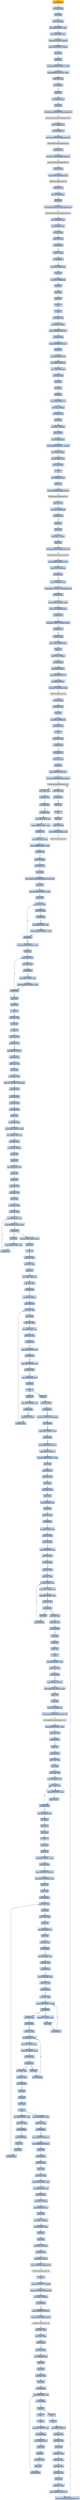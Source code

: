 digraph G {
node[shape=rectangle,style=filled,fillcolor=lightsteelblue,color=lightsteelblue]
bgcolor="transparent"
a0x004071b0call_0x00408a9f[label="start\ncall 0x00408a9f",color="lightgrey",fillcolor="orange"];
a0x00408a9fmovl_edi_edi[label="0x00408a9f\nmovl %edi, %edi"];
a0x00408aa1pushl_ebp[label="0x00408aa1\npushl %ebp"];
a0x00408aa2movl_esp_ebp[label="0x00408aa2\nmovl %esp, %ebp"];
a0x00408aa4subl_0x10UINT8_esp[label="0x00408aa4\nsubl $0x10<UINT8>, %esp"];
a0x00408aa7movl_0x00410004_eax[label="0x00408aa7\nmovl 0x00410004, %eax"];
a0x00408aacandl_0x0UINT8__8ebp_[label="0x00408aac\nandl $0x0<UINT8>, -8(%ebp)"];
a0x00408ab0andl_0x0UINT8__4ebp_[label="0x00408ab0\nandl $0x0<UINT8>, -4(%ebp)"];
a0x00408ab4pushl_ebx[label="0x00408ab4\npushl %ebx"];
a0x00408ab5pushl_edi[label="0x00408ab5\npushl %edi"];
a0x00408ab6movl_0xbb40e64eUINT32_edi[label="0x00408ab6\nmovl $0xbb40e64e<UINT32>, %edi"];
a0x00408abbmovl_0xffff0000UINT32_ebx[label="0x00408abb\nmovl $0xffff0000<UINT32>, %ebx"];
a0x00408ac0cmpl_edi_eax[label="0x00408ac0\ncmpl %edi, %eax"];
a0x00408ac2je_0x00408ad1[label="0x00408ac2\nje 0x00408ad1"];
a0x00408ad1pushl_esi[label="0x00408ad1\npushl %esi"];
a0x00408ad2leal__8ebp__eax[label="0x00408ad2\nleal -8(%ebp), %eax"];
a0x00408ad5pushl_eax[label="0x00408ad5\npushl %eax"];
a0x00408ad6call_GetSystemTimeAsFileTime_kernel32_dll[label="0x00408ad6\ncall GetSystemTimeAsFileTime@kernel32.dll"];
GetSystemTimeAsFileTime_kernel32_dll[label="GetSystemTimeAsFileTime@kernel32.dll",color="lightgrey",fillcolor="lightgrey"];
a0x00408adcmovl__4ebp__esi[label="0x00408adc\nmovl -4(%ebp), %esi"];
a0x00408adfxorl__8ebp__esi[label="0x00408adf\nxorl -8(%ebp), %esi"];
a0x00408ae2call_GetCurrentProcessId_kernel32_dll[label="0x00408ae2\ncall GetCurrentProcessId@kernel32.dll"];
GetCurrentProcessId_kernel32_dll[label="GetCurrentProcessId@kernel32.dll",color="lightgrey",fillcolor="lightgrey"];
a0x00408ae8xorl_eax_esi[label="0x00408ae8\nxorl %eax, %esi"];
a0x00408aeacall_GetCurrentThreadId_kernel32_dll[label="0x00408aea\ncall GetCurrentThreadId@kernel32.dll"];
GetCurrentThreadId_kernel32_dll[label="GetCurrentThreadId@kernel32.dll",color="lightgrey",fillcolor="lightgrey"];
a0x00408af0xorl_eax_esi[label="0x00408af0\nxorl %eax, %esi"];
a0x00408af2call_GetTickCount_kernel32_dll[label="0x00408af2\ncall GetTickCount@kernel32.dll"];
GetTickCount_kernel32_dll[label="GetTickCount@kernel32.dll",color="lightgrey",fillcolor="lightgrey"];
a0x00408af8xorl_eax_esi[label="0x00408af8\nxorl %eax, %esi"];
a0x00408afaleal__16ebp__eax[label="0x00408afa\nleal -16(%ebp), %eax"];
a0x00408afdpushl_eax[label="0x00408afd\npushl %eax"];
a0x00408afecall_QueryPerformanceCounter_kernel32_dll[label="0x00408afe\ncall QueryPerformanceCounter@kernel32.dll"];
QueryPerformanceCounter_kernel32_dll[label="QueryPerformanceCounter@kernel32.dll",color="lightgrey",fillcolor="lightgrey"];
a0x00408b04movl__12ebp__eax[label="0x00408b04\nmovl -12(%ebp), %eax"];
a0x00408b07xorl__16ebp__eax[label="0x00408b07\nxorl -16(%ebp), %eax"];
a0x00408b0axorl_eax_esi[label="0x00408b0a\nxorl %eax, %esi"];
a0x00408b0ccmpl_edi_esi[label="0x00408b0c\ncmpl %edi, %esi"];
a0x00408b0ejne_0x00408b17[label="0x00408b0e\njne 0x00408b17"];
a0x00408b17testl_esi_ebx[label="0x00408b17\ntestl %esi, %ebx"];
a0x00408b19jne_0x00408b27[label="0x00408b19\njne 0x00408b27"];
a0x00408b27movl_esi_0x00410004[label="0x00408b27\nmovl %esi, 0x00410004"];
a0x00408b2dnotl_esi[label="0x00408b2d\nnotl %esi"];
a0x00408b2fmovl_esi_0x00410008[label="0x00408b2f\nmovl %esi, 0x00410008"];
a0x00408b35popl_esi[label="0x00408b35\npopl %esi"];
a0x00408b36popl_edi[label="0x00408b36\npopl %edi"];
a0x00408b37popl_ebx[label="0x00408b37\npopl %ebx"];
a0x00408b38leave_[label="0x00408b38\nleave "];
a0x00408b39ret[label="0x00408b39\nret"];
a0x004071b5jmp_0x00407043[label="0x004071b5\njmp 0x00407043"];
a0x00407043pushl_0x58UINT8[label="0x00407043\npushl $0x58<UINT8>"];
a0x00407045pushl_0x40e960UINT32[label="0x00407045\npushl $0x40e960<UINT32>"];
a0x0040704acall_0x004088b0[label="0x0040704a\ncall 0x004088b0"];
a0x004088b0pushl_0x408910UINT32[label="0x004088b0\npushl $0x408910<UINT32>"];
a0x004088b5pushl_fs_0[label="0x004088b5\npushl %fs:0"];
a0x004088bcmovl_0x10esp__eax[label="0x004088bc\nmovl 0x10(%esp), %eax"];
a0x004088c0movl_ebp_0x10esp_[label="0x004088c0\nmovl %ebp, 0x10(%esp)"];
a0x004088c4leal_0x10esp__ebp[label="0x004088c4\nleal 0x10(%esp), %ebp"];
a0x004088c8subl_eax_esp[label="0x004088c8\nsubl %eax, %esp"];
a0x004088capushl_ebx[label="0x004088ca\npushl %ebx"];
a0x004088cbpushl_esi[label="0x004088cb\npushl %esi"];
a0x004088ccpushl_edi[label="0x004088cc\npushl %edi"];
a0x004088cdmovl_0x00410004_eax[label="0x004088cd\nmovl 0x00410004, %eax"];
a0x004088d2xorl_eax__4ebp_[label="0x004088d2\nxorl %eax, -4(%ebp)"];
a0x004088d5xorl_ebp_eax[label="0x004088d5\nxorl %ebp, %eax"];
a0x004088d7pushl_eax[label="0x004088d7\npushl %eax"];
a0x004088d8movl_esp__24ebp_[label="0x004088d8\nmovl %esp, -24(%ebp)"];
a0x004088dbpushl__8ebp_[label="0x004088db\npushl -8(%ebp)"];
a0x004088demovl__4ebp__eax[label="0x004088de\nmovl -4(%ebp), %eax"];
a0x004088e1movl_0xfffffffeUINT32__4ebp_[label="0x004088e1\nmovl $0xfffffffe<UINT32>, -4(%ebp)"];
a0x004088e8movl_eax__8ebp_[label="0x004088e8\nmovl %eax, -8(%ebp)"];
a0x004088ebleal__16ebp__eax[label="0x004088eb\nleal -16(%ebp), %eax"];
a0x004088eemovl_eax_fs_0[label="0x004088ee\nmovl %eax, %fs:0"];
a0x004088f4ret[label="0x004088f4\nret"];
a0x0040704fleal__104ebp__eax[label="0x0040704f\nleal -104(%ebp), %eax"];
a0x00407052pushl_eax[label="0x00407052\npushl %eax"];
a0x00407053call_GetStartupInfoW_kernel32_dll[label="0x00407053\ncall GetStartupInfoW@kernel32.dll"];
GetStartupInfoW_kernel32_dll[label="GetStartupInfoW@kernel32.dll",color="lightgrey",fillcolor="lightgrey"];
a0x00407059xorl_esi_esi[label="0x00407059\nxorl %esi, %esi"];
a0x0040705bcmpl_esi_0x00411d9c[label="0x0040705b\ncmpl %esi, 0x00411d9c"];
a0x00407061jne_0x0040706e[label="0x00407061\njne 0x0040706e"];
a0x00407063pushl_esi[label="0x00407063\npushl %esi"];
a0x00407064pushl_esi[label="0x00407064\npushl %esi"];
a0x00407065pushl_0x1UINT8[label="0x00407065\npushl $0x1<UINT8>"];
a0x00407067pushl_esi[label="0x00407067\npushl %esi"];
a0x00407068call_HeapSetInformation_kernel32_dll[label="0x00407068\ncall HeapSetInformation@kernel32.dll"];
HeapSetInformation_kernel32_dll[label="HeapSetInformation@kernel32.dll",color="lightgrey",fillcolor="lightgrey"];
a0x0040706emovl_0x5a4dUINT32_eax[label="0x0040706e\nmovl $0x5a4d<UINT32>, %eax"];
a0x00407073cmpw_ax_0x00400000[label="0x00407073\ncmpw %ax, 0x00400000"];
a0x0040707aje_0x00407081[label="0x0040707a\nje 0x00407081"];
a0x00407081movl_0x0040003c_eax[label="0x00407081\nmovl 0x0040003c, %eax"];
a0x00407086cmpl_0x4550UINT32_0x400000eax_[label="0x00407086\ncmpl $0x4550<UINT32>, 0x400000(%eax)"];
a0x00407090jne_0x0040707c[label="0x00407090\njne 0x0040707c"];
a0x00407092movl_0x10bUINT32_ecx[label="0x00407092\nmovl $0x10b<UINT32>, %ecx"];
a0x00407097cmpw_cx_0x400018eax_[label="0x00407097\ncmpw %cx, 0x400018(%eax)"];
a0x0040709ejne_0x0040707c[label="0x0040709e\njne 0x0040707c"];
a0x004070a0cmpl_0xeUINT8_0x400074eax_[label="0x004070a0\ncmpl $0xe<UINT8>, 0x400074(%eax)"];
a0x004070a7jbe_0x0040707c[label="0x004070a7\njbe 0x0040707c"];
a0x004070a9xorl_ecx_ecx[label="0x004070a9\nxorl %ecx, %ecx"];
a0x004070abcmpl_esi_0x4000e8eax_[label="0x004070ab\ncmpl %esi, 0x4000e8(%eax)"];
a0x004070b1setne_cl[label="0x004070b1\nsetne %cl"];
a0x004070b4movl_ecx__28ebp_[label="0x004070b4\nmovl %ecx, -28(%ebp)"];
a0x004070b7call_0x0040888e[label="0x004070b7\ncall 0x0040888e"];
a0x0040888epushl_0x0UINT8[label="0x0040888e\npushl $0x0<UINT8>"];
a0x00408890pushl_0x1000UINT32[label="0x00408890\npushl $0x1000<UINT32>"];
a0x00408895pushl_0x0UINT8[label="0x00408895\npushl $0x0<UINT8>"];
a0x00408897call_HeapCreate_kernel32_dll[label="0x00408897\ncall HeapCreate@kernel32.dll"];
HeapCreate_kernel32_dll[label="HeapCreate@kernel32.dll",color="lightgrey",fillcolor="lightgrey"];
a0x0040889dxorl_ecx_ecx[label="0x0040889d\nxorl %ecx, %ecx"];
a0x0040889ftestl_eax_eax[label="0x0040889f\ntestl %eax, %eax"];
a0x004088a1setne_cl[label="0x004088a1\nsetne %cl"];
a0x004088a4movl_eax_0x004116f4[label="0x004088a4\nmovl %eax, 0x004116f4"];
a0x004088a9movl_ecx_eax[label="0x004088a9\nmovl %ecx, %eax"];
a0x004088abret[label="0x004088ab\nret"];
a0x004070bctestl_eax_eax[label="0x004070bc\ntestl %eax, %eax"];
a0x004070bejne_0x004070c8[label="0x004070be\njne 0x004070c8"];
a0x004070c8call_0x00407a71[label="0x004070c8\ncall 0x00407a71"];
a0x00407a71movl_edi_edi[label="0x00407a71\nmovl %edi, %edi"];
a0x00407a73pushl_edi[label="0x00407a73\npushl %edi"];
a0x00407a74pushl_0x40c218UINT32[label="0x00407a74\npushl $0x40c218<UINT32>"];
a0x00407a79call_GetModuleHandleW_kernel32_dll[label="0x00407a79\ncall GetModuleHandleW@kernel32.dll"];
GetModuleHandleW_kernel32_dll[label="GetModuleHandleW@kernel32.dll",color="lightgrey",fillcolor="lightgrey"];
a0x00407a7fmovl_eax_edi[label="0x00407a7f\nmovl %eax, %edi"];
a0x00407a81testl_edi_edi[label="0x00407a81\ntestl %edi, %edi"];
a0x00407a83jne_0x00407a8e[label="0x00407a83\njne 0x00407a8e"];
a0x00407a85call_0x004077be[label="0x00407a85\ncall 0x004077be"];
a0x004077bemovl_0x00410010_eax[label="0x004077be\nmovl 0x00410010, %eax"];
a0x004077c3cmpl_0xffffffffUINT8_eax[label="0x004077c3\ncmpl $0xffffffff<UINT8>, %eax"];
a0x004077c6je_0x004077de[label="0x004077c6\nje 0x004077de"];
a0x004077demovl_0x00410014_eax[label="0x004077de\nmovl 0x00410014, %eax"];
a0x004077e3cmpl_0xffffffffUINT8_eax[label="0x004077e3\ncmpl $0xffffffff<UINT8>, %eax"];
a0x004077e6je_0x004077f6[label="0x004077e6\nje 0x004077f6"];
a0x004077f6jmp_0x0040988e[label="0x004077f6\njmp 0x0040988e"];
a0x0040988emovl_edi_edi[label="0x0040988e\nmovl %edi, %edi"];
a0x00409890pushl_ebx[label="0x00409890\npushl %ebx"];
a0x00409891movl_DeleteCriticalSection_kernel32_dll_ebx[label="0x00409891\nmovl DeleteCriticalSection@kernel32.dll, %ebx"];
a0x00409897pushl_esi[label="0x00409897\npushl %esi"];
a0x00409898movl_0x410950UINT32_esi[label="0x00409898\nmovl $0x410950<UINT32>, %esi"];
a0x0040989dpushl_edi[label="0x0040989d\npushl %edi"];
a0x0040989emovl_esi__edi[label="0x0040989e\nmovl (%esi), %edi"];
a0x004098a0testl_edi_edi[label="0x004098a0\ntestl %edi, %edi"];
a0x004098a2je_0x004098b7[label="0x004098a2\nje 0x004098b7"];
a0x004098b7addl_0x8UINT8_esi[label="0x004098b7\naddl $0x8<UINT8>, %esi"];
a0x004098bacmpl_0x410a70UINT32_esi[label="0x004098ba\ncmpl $0x410a70<UINT32>, %esi"];
a0x004098c0jl_0x0040989e[label="0x004098c0\njl 0x0040989e"];
a0x004098c2movl_0x410950UINT32_esi[label="0x004098c2\nmovl $0x410950<UINT32>, %esi"];
a0x004098c7popl_edi[label="0x004098c7\npopl %edi"];
a0x004098c8movl_esi__eax[label="0x004098c8\nmovl (%esi), %eax"];
a0x004098catestl_eax_eax[label="0x004098ca\ntestl %eax, %eax"];
a0x004098ccje_0x004098d7[label="0x004098cc\nje 0x004098d7"];
a0x004098d7addl_0x8UINT8_esi[label="0x004098d7\naddl $0x8<UINT8>, %esi"];
a0x004098dacmpl_0x410a70UINT32_esi[label="0x004098da\ncmpl $0x410a70<UINT32>, %esi"];
a0x004098e0jl_0x004098c8[label="0x004098e0\njl 0x004098c8"];
a0x004098e2popl_esi[label="0x004098e2\npopl %esi"];
a0x004098e3popl_ebx[label="0x004098e3\npopl %ebx"];
a0x004098e4ret[label="0x004098e4\nret"];
a0x00407a8axorl_eax_eax[label="0x00407a8a\nxorl %eax, %eax"];
a0x00407a8cpopl_edi[label="0x00407a8c\npopl %edi"];
a0x00407a8dret[label="0x00407a8d\nret"];
a0x004070cdtestl_eax_eax[label="0x004070cd\ntestl %eax, %eax"];
a0x004070cfjne_0x004070d9[label="0x004070cf\njne 0x004070d9"];
a0x004070d1pushl_0x10UINT8[label="0x004070d1\npushl $0x10<UINT8>"];
a0x004070d3call_0x0040701a[label="0x004070d3\ncall 0x0040701a"];
a0x0040701amovl_edi_edi[label="0x0040701a\nmovl %edi, %edi"];
a0x0040701cpushl_ebp[label="0x0040701c\npushl %ebp"];
a0x0040701dmovl_esp_ebp[label="0x0040701d\nmovl %esp, %ebp"];
a0x0040701fcmpl_0x1UINT8_0x00410b48[label="0x0040701f\ncmpl $0x1<UINT8>, 0x00410b48"];
a0x00407026jne_0x0040702d[label="0x00407026\njne 0x0040702d"];
a0x0040702dpushl_0x8ebp_[label="0x0040702d\npushl 0x8(%ebp)"];
a0x00407030call_0x00407f4d[label="0x00407030\ncall 0x00407f4d"];
a0x00407f4dmovl_edi_edi[label="0x00407f4d\nmovl %edi, %edi"];
a0x00407f4fpushl_ebp[label="0x00407f4f\npushl %ebp"];
a0x00407f50movl_esp_ebp[label="0x00407f50\nmovl %esp, %ebp"];
a0x00407f52subl_0x1fcUINT32_esp[label="0x00407f52\nsubl $0x1fc<UINT32>, %esp"];
a0x00407f58movl_0x00410004_eax[label="0x00407f58\nmovl 0x00410004, %eax"];
a0x00407f5dxorl_ebp_eax[label="0x00407f5d\nxorl %ebp, %eax"];
a0x00407f5fmovl_eax__4ebp_[label="0x00407f5f\nmovl %eax, -4(%ebp)"];
a0x00407f62pushl_ebx[label="0x00407f62\npushl %ebx"];
a0x00407f63pushl_esi[label="0x00407f63\npushl %esi"];
a0x00407f64movl_0x8ebp__esi[label="0x00407f64\nmovl 0x8(%ebp), %esi"];
a0x00407f67pushl_edi[label="0x00407f67\npushl %edi"];
a0x00407f68pushl_esi[label="0x00407f68\npushl %esi"];
a0x00407f69call_0x00407f27[label="0x00407f69\ncall 0x00407f27"];
a0x00407f27movl_edi_edi[label="0x00407f27\nmovl %edi, %edi"];
a0x00407f29pushl_ebp[label="0x00407f29\npushl %ebp"];
a0x00407f2amovl_esp_ebp[label="0x00407f2a\nmovl %esp, %ebp"];
a0x00407f2cxorl_eax_eax[label="0x00407f2c\nxorl %eax, %eax"];
a0x00407f2emovl_0x8ebp__ecx[label="0x00407f2e\nmovl 0x8(%ebp), %ecx"];
a0x00407f31cmpl_0x40cb08eax8__ecx[label="0x00407f31\ncmpl 0x40cb08(,%eax,8), %ecx"];
a0x00407f38je_0x00407f44[label="0x00407f38\nje 0x00407f44"];
a0x00407f3aincl_eax[label="0x00407f3a\nincl %eax"];
a0x00407f3bcmpl_0x16UINT8_eax[label="0x00407f3b\ncmpl $0x16<UINT8>, %eax"];
a0x00407f3ejb_0x00407f2e[label="0x00407f3e\njb 0x00407f2e"];
a0x00407f44movl_0x40cb0ceax8__eax[label="0x00407f44\nmovl 0x40cb0c(,%eax,8), %eax"];
a0x00407f4bpopl_ebp[label="0x00407f4b\npopl %ebp"];
a0x00407f4cret[label="0x00407f4c\nret"];
a0x00407f6emovl_eax_edi[label="0x00407f6e\nmovl %eax, %edi"];
a0x00407f70xorl_ebx_ebx[label="0x00407f70\nxorl %ebx, %ebx"];
a0x00407f72popl_ecx[label="0x00407f72\npopl %ecx"];
a0x00407f73movl_edi__508ebp_[label="0x00407f73\nmovl %edi, -508(%ebp)"];
a0x00407f79cmpl_ebx_edi[label="0x00407f79\ncmpl %ebx, %edi"];
a0x00407f7bje_0x004080ed[label="0x00407f7b\nje 0x004080ed"];
a0x00407f81pushl_0x3UINT8[label="0x00407f81\npushl $0x3<UINT8>"];
a0x00407f83call_0x0040a5d8[label="0x00407f83\ncall 0x0040a5d8"];
a0x0040a5d8movl_edi_edi[label="0x0040a5d8\nmovl %edi, %edi"];
a0x0040a5dapushl_ebp[label="0x0040a5da\npushl %ebp"];
a0x0040a5dbmovl_esp_ebp[label="0x0040a5db\nmovl %esp, %ebp"];
a0x0040a5ddmovl_0x8ebp__ecx[label="0x0040a5dd\nmovl 0x8(%ebp), %ecx"];
a0x0040a5e0testl_ecx_ecx[label="0x0040a5e0\ntestl %ecx, %ecx"];
a0x0040a5e2js_0x0040a602[label="0x0040a5e2\njs 0x0040a602"];
a0x0040a5e4cmpl_0x2UINT8_ecx[label="0x0040a5e4\ncmpl $0x2<UINT8>, %ecx"];
a0x0040a5e7jle_0x0040a5f5[label="0x0040a5e7\njle 0x0040a5f5"];
a0x0040a5e9cmpl_0x3UINT8_ecx[label="0x0040a5e9\ncmpl $0x3<UINT8>, %ecx"];
a0x0040a5ecjne_0x0040a602[label="0x0040a5ec\njne 0x0040a602"];
a0x0040a5eemovl_0x00410b48_eax[label="0x0040a5ee\nmovl 0x00410b48, %eax"];
a0x0040a5f3popl_ebp[label="0x0040a5f3\npopl %ebp"];
a0x0040a5f4ret[label="0x0040a5f4\nret"];
a0x00407f88popl_ecx[label="0x00407f88\npopl %ecx"];
a0x00407f89cmpl_0x1UINT8_eax[label="0x00407f89\ncmpl $0x1<UINT8>, %eax"];
a0x00407f8cje_0x00408099[label="0x00407f8c\nje 0x00408099"];
a0x00407f92pushl_0x3UINT8[label="0x00407f92\npushl $0x3<UINT8>"];
a0x00407f94call_0x0040a5d8[label="0x00407f94\ncall 0x0040a5d8"];
a0x00407f99popl_ecx[label="0x00407f99\npopl %ecx"];
a0x00407f9atestl_eax_eax[label="0x00407f9a\ntestl %eax, %eax"];
a0x00407f9cjne_0x00407fab[label="0x00407f9c\njne 0x00407fab"];
a0x00407f9ecmpl_0x1UINT8_0x00410000[label="0x00407f9e\ncmpl $0x1<UINT8>, 0x00410000"];
a0x00407fa5je_0x00408099[label="0x00407fa5\nje 0x00408099"];
a0x00407fabcmpl_0xfcUINT32_esi[label="0x00407fab\ncmpl $0xfc<UINT32>, %esi"];
a0x00407fb1je_0x004080ed[label="0x00407fb1\nje 0x004080ed"];
a0x00407fb7pushl_0x40cc44UINT32[label="0x00407fb7\npushl $0x40cc44<UINT32>"];
a0x00407fbcpushl_0x314UINT32[label="0x00407fbc\npushl $0x314<UINT32>"];
a0x00407fc1movl_0x410ec0UINT32_edi[label="0x00407fc1\nmovl $0x410ec0<UINT32>, %edi"];
a0x00407fc6pushl_edi[label="0x00407fc6\npushl %edi"];
a0x00407fc7call_0x0040a575[label="0x00407fc7\ncall 0x0040a575"];
a0x0040a575movl_edi_edi[label="0x0040a575\nmovl %edi, %edi"];
a0x0040a577pushl_ebp[label="0x0040a577\npushl %ebp"];
a0x0040a578movl_esp_ebp[label="0x0040a578\nmovl %esp, %ebp"];
a0x0040a57apushl_esi[label="0x0040a57a\npushl %esi"];
a0x0040a57bmovl_0x8ebp__esi[label="0x0040a57b\nmovl 0x8(%ebp), %esi"];
a0x0040a57epushl_edi[label="0x0040a57e\npushl %edi"];
a0x0040a57ftestl_esi_esi[label="0x0040a57f\ntestl %esi, %esi"];
a0x0040a581je_0x0040a58a[label="0x0040a581\nje 0x0040a58a"];
a0x0040a583movl_0xcebp__edi[label="0x0040a583\nmovl 0xc(%ebp), %edi"];
a0x0040a586testl_edi_edi[label="0x0040a586\ntestl %edi, %edi"];
a0x0040a588jne_0x0040a59f[label="0x0040a588\njne 0x0040a59f"];
a0x0040a59fmovl_0x10ebp__eax[label="0x0040a59f\nmovl 0x10(%ebp), %eax"];
a0x0040a5a2testl_eax_eax[label="0x0040a5a2\ntestl %eax, %eax"];
a0x0040a5a4jne_0x0040a5ab[label="0x0040a5a4\njne 0x0040a5ab"];
a0x0040a5abmovl_esi_edx[label="0x0040a5ab\nmovl %esi, %edx"];
a0x0040a5adsubl_eax_edx[label="0x0040a5ad\nsubl %eax, %edx"];
a0x0040a5afmovzwl_eax__ecx[label="0x0040a5af\nmovzwl (%eax), %ecx"];
a0x0040a5b2movw_cx_edxeax_[label="0x0040a5b2\nmovw %cx, (%edx,%eax)"];
a0x0040a5b6addl_0x2UINT8_eax[label="0x0040a5b6\naddl $0x2<UINT8>, %eax"];
a0x0040a5b9testw_cx_cx[label="0x0040a5b9\ntestw %cx, %cx"];
a0x0040a5bcje_0x0040a5c1[label="0x0040a5bc\nje 0x0040a5c1"];
a0x0040a5bedecl_edi[label="0x0040a5be\ndecl %edi"];
a0x0040a5bfjne_0x0040a5af[label="0x0040a5bf\njne 0x0040a5af"];
a0x0040a5c1xorl_eax_eax[label="0x0040a5c1\nxorl %eax, %eax"];
a0x0040a5c3testl_edi_edi[label="0x0040a5c3\ntestl %edi, %edi"];
a0x0040a5c5jne_0x0040a59b[label="0x0040a5c5\njne 0x0040a59b"];
a0x0040a59bpopl_edi[label="0x0040a59b\npopl %edi"];
a0x0040a59cpopl_esi[label="0x0040a59c\npopl %esi"];
a0x0040a59dpopl_ebp[label="0x0040a59d\npopl %ebp"];
a0x0040a59eret[label="0x0040a59e\nret"];
a0x00407fccaddl_0xcUINT8_esp[label="0x00407fcc\naddl $0xc<UINT8>, %esp"];
a0x00407fcftestl_eax_eax[label="0x00407fcf\ntestl %eax, %eax"];
a0x00407fd1jne_0x0040808f[label="0x00407fd1\njne 0x0040808f"];
a0x00407fd7pushl_0x104UINT32[label="0x00407fd7\npushl $0x104<UINT32>"];
a0x00407fdcmovl_0x410ef2UINT32_esi[label="0x00407fdc\nmovl $0x410ef2<UINT32>, %esi"];
a0x00407fe1pushl_esi[label="0x00407fe1\npushl %esi"];
a0x00407fe2pushl_ebx[label="0x00407fe2\npushl %ebx"];
a0x00407fe3movw_ax_0x004110fa[label="0x00407fe3\nmovw %ax, 0x004110fa"];
a0x00407fe9call_GetModuleFileNameW_kernel32_dll[label="0x00407fe9\ncall GetModuleFileNameW@kernel32.dll"];
GetModuleFileNameW_kernel32_dll[label="GetModuleFileNameW@kernel32.dll",color="lightgrey",fillcolor="lightgrey"];
a0x00407fefmovl_0x2fbUINT32_ebx[label="0x00407fef\nmovl $0x2fb<UINT32>, %ebx"];
a0x00407ff4testl_eax_eax[label="0x00407ff4\ntestl %eax, %eax"];
a0x00407ff6jne_0x00408017[label="0x00407ff6\njne 0x00408017"];
a0x00408017pushl_esi[label="0x00408017\npushl %esi"];
a0x00408018call_0x0040a55a[label="0x00408018\ncall 0x0040a55a"];
a0x0040a55amovl_edi_edi[label="0x0040a55a\nmovl %edi, %edi"];
a0x0040a55cpushl_ebp[label="0x0040a55c\npushl %ebp"];
a0x0040a55dmovl_esp_ebp[label="0x0040a55d\nmovl %esp, %ebp"];
a0x0040a55fmovl_0x8ebp__eax[label="0x0040a55f\nmovl 0x8(%ebp), %eax"];
a0x0040a562movw_eax__cx[label="0x0040a562\nmovw (%eax), %cx"];
a0x0040a565addl_0x2UINT8_eax[label="0x0040a565\naddl $0x2<UINT8>, %eax"];
a0x0040a568testw_cx_cx[label="0x0040a568\ntestw %cx, %cx"];
a0x0040a56bjne_0x0040a562[label="0x0040a56b\njne 0x0040a562"];
a0x0040a56dsubl_0x8ebp__eax[label="0x0040a56d\nsubl 0x8(%ebp), %eax"];
a0x0040a570sarl_eax[label="0x0040a570\nsarl %eax"];
a0x0040a572decl_eax[label="0x0040a572\ndecl %eax"];
a0x0040a573popl_ebp[label="0x0040a573\npopl %ebp"];
a0x0040a574ret[label="0x0040a574\nret"];
a0x0040801dincl_eax[label="0x0040801d\nincl %eax"];
a0x0040801epopl_ecx[label="0x0040801e\npopl %ecx"];
a0x0040801fcmpl_0x3cUINT8_eax[label="0x0040801f\ncmpl $0x3c<UINT8>, %eax"];
a0x00408022jbe_0x0040804e[label="0x00408022\njbe 0x0040804e"];
a0x0040804epushl_0x40cc04UINT32[label="0x0040804e\npushl $0x40cc04<UINT32>"];
a0x00408053movl_0x314UINT32_esi[label="0x00408053\nmovl $0x314<UINT32>, %esi"];
a0x00408058pushl_esi[label="0x00408058\npushl %esi"];
a0x00408059pushl_edi[label="0x00408059\npushl %edi"];
a0x0040805acall_0x0040a418[label="0x0040805a\ncall 0x0040a418"];
a0x0040a418movl_edi_edi[label="0x0040a418\nmovl %edi, %edi"];
a0x0040a41apushl_ebp[label="0x0040a41a\npushl %ebp"];
a0x0040a41bmovl_esp_ebp[label="0x0040a41b\nmovl %esp, %ebp"];
a0x0040a41dpushl_esi[label="0x0040a41d\npushl %esi"];
a0x0040a41emovl_0x8ebp__esi[label="0x0040a41e\nmovl 0x8(%ebp), %esi"];
a0x0040a421pushl_edi[label="0x0040a421\npushl %edi"];
a0x0040a422testl_esi_esi[label="0x0040a422\ntestl %esi, %esi"];
a0x0040a424je_0x0040a42d[label="0x0040a424\nje 0x0040a42d"];
a0x0040a426movl_0xcebp__edi[label="0x0040a426\nmovl 0xc(%ebp), %edi"];
a0x0040a429testl_edi_edi[label="0x0040a429\ntestl %edi, %edi"];
a0x0040a42bjne_0x0040a442[label="0x0040a42b\njne 0x0040a442"];
a0x0040a442movl_0x10ebp__ecx[label="0x0040a442\nmovl 0x10(%ebp), %ecx"];
a0x0040a445testl_ecx_ecx[label="0x0040a445\ntestl %ecx, %ecx"];
a0x0040a447jne_0x0040a450[label="0x0040a447\njne 0x0040a450"];
a0x0040a450movl_esi_edx[label="0x0040a450\nmovl %esi, %edx"];
a0x0040a452cmpw_0x0UINT8_edx_[label="0x0040a452\ncmpw $0x0<UINT8>, (%edx)"];
a0x0040a456je_0x0040a45e[label="0x0040a456\nje 0x0040a45e"];
a0x0040a458addl_0x2UINT8_edx[label="0x0040a458\naddl $0x2<UINT8>, %edx"];
a0x0040a45bdecl_edi[label="0x0040a45b\ndecl %edi"];
a0x0040a45cjne_0x0040a452[label="0x0040a45c\njne 0x0040a452"];
a0x0040a45etestl_edi_edi[label="0x0040a45e\ntestl %edi, %edi"];
a0x0040a460je_0x0040a449[label="0x0040a460\nje 0x0040a449"];
a0x0040a462subl_ecx_edx[label="0x0040a462\nsubl %ecx, %edx"];
a0x0040a464movzwl_ecx__eax[label="0x0040a464\nmovzwl (%ecx), %eax"];
a0x0040a467movw_ax_edxecx_[label="0x0040a467\nmovw %ax, (%edx,%ecx)"];
a0x0040a46baddl_0x2UINT8_ecx[label="0x0040a46b\naddl $0x2<UINT8>, %ecx"];
a0x0040a46etestw_ax_ax[label="0x0040a46e\ntestw %ax, %ax"];
a0x0040a471je_0x0040a476[label="0x0040a471\nje 0x0040a476"];
a0x0040a473decl_edi[label="0x0040a473\ndecl %edi"];
a0x0040a474jne_0x0040a464[label="0x0040a474\njne 0x0040a464"];
a0x0040a476xorl_eax_eax[label="0x0040a476\nxorl %eax, %eax"];
a0x0040a478testl_edi_edi[label="0x0040a478\ntestl %edi, %edi"];
a0x0040a47ajne_0x0040a43e[label="0x0040a47a\njne 0x0040a43e"];
a0x0040a43epopl_edi[label="0x0040a43e\npopl %edi"];
a0x0040a43fpopl_esi[label="0x0040a43f\npopl %esi"];
a0x0040a440popl_ebp[label="0x0040a440\npopl %ebp"];
a0x0040a441ret[label="0x0040a441\nret"];
a0x0040805faddl_0xcUINT8_esp[label="0x0040805f\naddl $0xc<UINT8>, %esp"];
a0x00408062testl_eax_eax[label="0x00408062\ntestl %eax, %eax"];
a0x00408064jne_0x0040800b[label="0x00408064\njne 0x0040800b"];
a0x00408066pushl__508ebp_[label="0x00408066\npushl -508(%ebp)"];
a0x0040806cpushl_esi[label="0x0040806c\npushl %esi"];
a0x0040806dpushl_edi[label="0x0040806d\npushl %edi"];
a0x0040806ecall_0x0040a418[label="0x0040806e\ncall 0x0040a418"];
a0x00408073addl_0xcUINT8_esp[label="0x00408073\naddl $0xc<UINT8>, %esp"];
a0x00408076testl_eax_eax[label="0x00408076\ntestl %eax, %eax"];
a0x00408078jne_0x0040800b[label="0x00408078\njne 0x0040800b"];
a0x0040807apushl_0x12010UINT32[label="0x0040807a\npushl $0x12010<UINT32>"];
a0x0040807fpushl_0x40cbb8UINT32[label="0x0040807f\npushl $0x40cbb8<UINT32>"];
a0x00408084pushl_edi[label="0x00408084\npushl %edi"];
a0x00408085call_0x0040a2ac[label="0x00408085\ncall 0x0040a2ac"];
a0x0040a2acmovl_edi_edi[label="0x0040a2ac\nmovl %edi, %edi"];
a0x0040a2aepushl_ebp[label="0x0040a2ae\npushl %ebp"];
a0x0040a2afmovl_esp_ebp[label="0x0040a2af\nmovl %esp, %ebp"];
a0x0040a2b1subl_0x24UINT8_esp[label="0x0040a2b1\nsubl $0x24<UINT8>, %esp"];
a0x0040a2b4movl_0x00410004_eax[label="0x0040a2b4\nmovl 0x00410004, %eax"];
a0x0040a2b9xorl_ebp_eax[label="0x0040a2b9\nxorl %ebp, %eax"];
a0x0040a2bbmovl_eax__4ebp_[label="0x0040a2bb\nmovl %eax, -4(%ebp)"];
a0x0040a2bemovl_0x8ebp__eax[label="0x0040a2be\nmovl 0x8(%ebp), %eax"];
a0x0040a2c1pushl_ebx[label="0x0040a2c1\npushl %ebx"];
a0x0040a2c2movl_eax__32ebp_[label="0x0040a2c2\nmovl %eax, -32(%ebp)"];
a0x0040a2c5movl_0xcebp__eax[label="0x0040a2c5\nmovl 0xc(%ebp), %eax"];
a0x0040a2c8pushl_esi[label="0x0040a2c8\npushl %esi"];
a0x0040a2c9pushl_edi[label="0x0040a2c9\npushl %edi"];
a0x0040a2camovl_eax__28ebp_[label="0x0040a2ca\nmovl %eax, -28(%ebp)"];
a0x0040a2cdcall_0x00407778[label="0x0040a2cd\ncall 0x00407778"];
a0x00407778pushl_0x0UINT8[label="0x00407778\npushl $0x0<UINT8>"];
a0x0040777acall_EncodePointer_kernel32_dll[label="0x0040777a\ncall EncodePointer@kernel32.dll"];
EncodePointer_kernel32_dll[label="EncodePointer@kernel32.dll",color="lightgrey",fillcolor="lightgrey"];
a0x00407780ret[label="0x00407780\nret"];
a0x0040a2d2andl_0x0UINT8__20ebp_[label="0x0040a2d2\nandl $0x0<UINT8>, -20(%ebp)"];
a0x0040a2d6cmpl_0x0UINT8_0x004118d4[label="0x0040a2d6\ncmpl $0x0<UINT8>, 0x004118d4"];
a0x0040a2ddmovl_eax__24ebp_[label="0x0040a2dd\nmovl %eax, -24(%ebp)"];
a0x0040a2e0jne_0x0040a35f[label="0x0040a2e0\njne 0x0040a35f"];
a0x0040a2e2pushl_0x40d878UINT32[label="0x0040a2e2\npushl $0x40d878<UINT32>"];
a0x0040a2e7call_LoadLibraryW_kernel32_dll[label="0x0040a2e7\ncall LoadLibraryW@kernel32.dll"];
LoadLibraryW_kernel32_dll[label="LoadLibraryW@kernel32.dll",color="lightgrey",fillcolor="lightgrey"];
a0x0040a2edmovl_eax_ebx[label="0x0040a2ed\nmovl %eax, %ebx"];
a0x0040a2eftestl_ebx_ebx[label="0x0040a2ef\ntestl %ebx, %ebx"];
a0x0040a2f1je_0x0040a407[label="0x0040a2f1\nje 0x0040a407"];
a0x0040a407xorl_eax_eax[label="0x0040a407\nxorl %eax, %eax"];
a0x0040a409movl__4ebp__ecx[label="0x0040a409\nmovl -4(%ebp), %ecx"];
a0x0040a40cpopl_edi[label="0x0040a40c\npopl %edi"];
a0x0040a40dpopl_esi[label="0x0040a40d\npopl %esi"];
a0x0040a40exorl_ebp_ecx[label="0x0040a40e\nxorl %ebp, %ecx"];
a0x0040a410popl_ebx[label="0x0040a410\npopl %ebx"];
a0x0040a411call_0x00406ef9[label="0x0040a411\ncall 0x00406ef9"];
a0x00406ef9cmpl_0x00410004_ecx[label="0x00406ef9\ncmpl 0x00410004, %ecx"];
a0x00406effjne_0x00406f03[label="0x00406eff\njne 0x00406f03"];
a0x00406f01repz_ret[label="0x00406f01\nrepz ret"];
a0x0040a416leave_[label="0x0040a416\nleave "];
a0x0040a417ret[label="0x0040a417\nret"];
a0x0040808aaddl_0xcUINT8_esp[label="0x0040808a\naddl $0xc<UINT8>, %esp"];
a0x0040808djmp_0x004080ed[label="0x0040808d\njmp 0x004080ed"];
a0x004080edmovl__4ebp__ecx[label="0x004080ed\nmovl -4(%ebp), %ecx"];
a0x004080f0popl_edi[label="0x004080f0\npopl %edi"];
a0x004080f1popl_esi[label="0x004080f1\npopl %esi"];
a0x004080f2xorl_ebp_ecx[label="0x004080f2\nxorl %ebp, %ecx"];
a0x004080f4popl_ebx[label="0x004080f4\npopl %ebx"];
a0x004080f5call_0x00406ef9[label="0x004080f5\ncall 0x00406ef9"];
a0x004080faleave_[label="0x004080fa\nleave "];
a0x004080fbret[label="0x004080fb\nret"];
a0x00407035pushl_0xffUINT32[label="0x00407035\npushl $0xff<UINT32>"];
a0x0040703acall_0x00407c67[label="0x0040703a\ncall 0x00407c67"];
a0x00407c67movl_edi_edi[label="0x00407c67\nmovl %edi, %edi"];
a0x00407c69pushl_ebp[label="0x00407c69\npushl %ebp"];
a0x00407c6amovl_esp_ebp[label="0x00407c6a\nmovl %esp, %ebp"];
a0x00407c6cpushl_0x8ebp_[label="0x00407c6c\npushl 0x8(%ebp)"];
a0x00407c6fcall_0x00407c3c[label="0x00407c6f\ncall 0x00407c3c"];
a0x00407c3cmovl_edi_edi[label="0x00407c3c\nmovl %edi, %edi"];
a0x00407c3epushl_ebp[label="0x00407c3e\npushl %ebp"];
a0x00407c3fmovl_esp_ebp[label="0x00407c3f\nmovl %esp, %ebp"];
a0x00407c41pushl_0x40c270UINT32[label="0x00407c41\npushl $0x40c270<UINT32>"];
a0x00407c46call_GetModuleHandleW_kernel32_dll[label="0x00407c46\ncall GetModuleHandleW@kernel32.dll"];
a0x00407c4ctestl_eax_eax[label="0x00407c4c\ntestl %eax, %eax"];
a0x00407c4eje_0x00407c65[label="0x00407c4e\nje 0x00407c65"];
a0x00407c65popl_ebp[label="0x00407c65\npopl %ebp"];
a0x00407c66ret[label="0x00407c66\nret"];
a0x00407c74popl_ecx[label="0x00407c74\npopl %ecx"];
a0x00407c75pushl_0x8ebp_[label="0x00407c75\npushl 0x8(%ebp)"];
a0x00407c78call_ExitProcess_kernel32_dll[label="0x00407c78\ncall ExitProcess@kernel32.dll"];
ExitProcess_kernel32_dll[label="ExitProcess@kernel32.dll",color="lightgrey",fillcolor="lightgrey"];
a0x004071b0call_0x00408a9f -> a0x00408a9fmovl_edi_edi [color="#000000"];
a0x00408a9fmovl_edi_edi -> a0x00408aa1pushl_ebp [color="#000000"];
a0x00408aa1pushl_ebp -> a0x00408aa2movl_esp_ebp [color="#000000"];
a0x00408aa2movl_esp_ebp -> a0x00408aa4subl_0x10UINT8_esp [color="#000000"];
a0x00408aa4subl_0x10UINT8_esp -> a0x00408aa7movl_0x00410004_eax [color="#000000"];
a0x00408aa7movl_0x00410004_eax -> a0x00408aacandl_0x0UINT8__8ebp_ [color="#000000"];
a0x00408aacandl_0x0UINT8__8ebp_ -> a0x00408ab0andl_0x0UINT8__4ebp_ [color="#000000"];
a0x00408ab0andl_0x0UINT8__4ebp_ -> a0x00408ab4pushl_ebx [color="#000000"];
a0x00408ab4pushl_ebx -> a0x00408ab5pushl_edi [color="#000000"];
a0x00408ab5pushl_edi -> a0x00408ab6movl_0xbb40e64eUINT32_edi [color="#000000"];
a0x00408ab6movl_0xbb40e64eUINT32_edi -> a0x00408abbmovl_0xffff0000UINT32_ebx [color="#000000"];
a0x00408abbmovl_0xffff0000UINT32_ebx -> a0x00408ac0cmpl_edi_eax [color="#000000"];
a0x00408ac0cmpl_edi_eax -> a0x00408ac2je_0x00408ad1 [color="#000000"];
a0x00408ac2je_0x00408ad1 -> a0x00408ad1pushl_esi [color="#000000",label="T"];
a0x00408ad1pushl_esi -> a0x00408ad2leal__8ebp__eax [color="#000000"];
a0x00408ad2leal__8ebp__eax -> a0x00408ad5pushl_eax [color="#000000"];
a0x00408ad5pushl_eax -> a0x00408ad6call_GetSystemTimeAsFileTime_kernel32_dll [color="#000000"];
a0x00408ad6call_GetSystemTimeAsFileTime_kernel32_dll -> GetSystemTimeAsFileTime_kernel32_dll [color="#000000"];
GetSystemTimeAsFileTime_kernel32_dll -> a0x00408adcmovl__4ebp__esi [color="#000000"];
a0x00408adcmovl__4ebp__esi -> a0x00408adfxorl__8ebp__esi [color="#000000"];
a0x00408adfxorl__8ebp__esi -> a0x00408ae2call_GetCurrentProcessId_kernel32_dll [color="#000000"];
a0x00408ae2call_GetCurrentProcessId_kernel32_dll -> GetCurrentProcessId_kernel32_dll [color="#000000"];
GetCurrentProcessId_kernel32_dll -> a0x00408ae8xorl_eax_esi [color="#000000"];
a0x00408ae8xorl_eax_esi -> a0x00408aeacall_GetCurrentThreadId_kernel32_dll [color="#000000"];
a0x00408aeacall_GetCurrentThreadId_kernel32_dll -> GetCurrentThreadId_kernel32_dll [color="#000000"];
GetCurrentThreadId_kernel32_dll -> a0x00408af0xorl_eax_esi [color="#000000"];
a0x00408af0xorl_eax_esi -> a0x00408af2call_GetTickCount_kernel32_dll [color="#000000"];
a0x00408af2call_GetTickCount_kernel32_dll -> GetTickCount_kernel32_dll [color="#000000"];
GetTickCount_kernel32_dll -> a0x00408af8xorl_eax_esi [color="#000000"];
a0x00408af8xorl_eax_esi -> a0x00408afaleal__16ebp__eax [color="#000000"];
a0x00408afaleal__16ebp__eax -> a0x00408afdpushl_eax [color="#000000"];
a0x00408afdpushl_eax -> a0x00408afecall_QueryPerformanceCounter_kernel32_dll [color="#000000"];
a0x00408afecall_QueryPerformanceCounter_kernel32_dll -> QueryPerformanceCounter_kernel32_dll [color="#000000"];
QueryPerformanceCounter_kernel32_dll -> a0x00408b04movl__12ebp__eax [color="#000000"];
a0x00408b04movl__12ebp__eax -> a0x00408b07xorl__16ebp__eax [color="#000000"];
a0x00408b07xorl__16ebp__eax -> a0x00408b0axorl_eax_esi [color="#000000"];
a0x00408b0axorl_eax_esi -> a0x00408b0ccmpl_edi_esi [color="#000000"];
a0x00408b0ccmpl_edi_esi -> a0x00408b0ejne_0x00408b17 [color="#000000"];
a0x00408b0ejne_0x00408b17 -> a0x00408b17testl_esi_ebx [color="#000000",label="T"];
a0x00408b17testl_esi_ebx -> a0x00408b19jne_0x00408b27 [color="#000000"];
a0x00408b19jne_0x00408b27 -> a0x00408b27movl_esi_0x00410004 [color="#000000",label="T"];
a0x00408b27movl_esi_0x00410004 -> a0x00408b2dnotl_esi [color="#000000"];
a0x00408b2dnotl_esi -> a0x00408b2fmovl_esi_0x00410008 [color="#000000"];
a0x00408b2fmovl_esi_0x00410008 -> a0x00408b35popl_esi [color="#000000"];
a0x00408b35popl_esi -> a0x00408b36popl_edi [color="#000000"];
a0x00408b36popl_edi -> a0x00408b37popl_ebx [color="#000000"];
a0x00408b37popl_ebx -> a0x00408b38leave_ [color="#000000"];
a0x00408b38leave_ -> a0x00408b39ret [color="#000000"];
a0x00408b39ret -> a0x004071b5jmp_0x00407043 [color="#000000"];
a0x004071b5jmp_0x00407043 -> a0x00407043pushl_0x58UINT8 [color="#000000"];
a0x00407043pushl_0x58UINT8 -> a0x00407045pushl_0x40e960UINT32 [color="#000000"];
a0x00407045pushl_0x40e960UINT32 -> a0x0040704acall_0x004088b0 [color="#000000"];
a0x0040704acall_0x004088b0 -> a0x004088b0pushl_0x408910UINT32 [color="#000000"];
a0x004088b0pushl_0x408910UINT32 -> a0x004088b5pushl_fs_0 [color="#000000"];
a0x004088b5pushl_fs_0 -> a0x004088bcmovl_0x10esp__eax [color="#000000"];
a0x004088bcmovl_0x10esp__eax -> a0x004088c0movl_ebp_0x10esp_ [color="#000000"];
a0x004088c0movl_ebp_0x10esp_ -> a0x004088c4leal_0x10esp__ebp [color="#000000"];
a0x004088c4leal_0x10esp__ebp -> a0x004088c8subl_eax_esp [color="#000000"];
a0x004088c8subl_eax_esp -> a0x004088capushl_ebx [color="#000000"];
a0x004088capushl_ebx -> a0x004088cbpushl_esi [color="#000000"];
a0x004088cbpushl_esi -> a0x004088ccpushl_edi [color="#000000"];
a0x004088ccpushl_edi -> a0x004088cdmovl_0x00410004_eax [color="#000000"];
a0x004088cdmovl_0x00410004_eax -> a0x004088d2xorl_eax__4ebp_ [color="#000000"];
a0x004088d2xorl_eax__4ebp_ -> a0x004088d5xorl_ebp_eax [color="#000000"];
a0x004088d5xorl_ebp_eax -> a0x004088d7pushl_eax [color="#000000"];
a0x004088d7pushl_eax -> a0x004088d8movl_esp__24ebp_ [color="#000000"];
a0x004088d8movl_esp__24ebp_ -> a0x004088dbpushl__8ebp_ [color="#000000"];
a0x004088dbpushl__8ebp_ -> a0x004088demovl__4ebp__eax [color="#000000"];
a0x004088demovl__4ebp__eax -> a0x004088e1movl_0xfffffffeUINT32__4ebp_ [color="#000000"];
a0x004088e1movl_0xfffffffeUINT32__4ebp_ -> a0x004088e8movl_eax__8ebp_ [color="#000000"];
a0x004088e8movl_eax__8ebp_ -> a0x004088ebleal__16ebp__eax [color="#000000"];
a0x004088ebleal__16ebp__eax -> a0x004088eemovl_eax_fs_0 [color="#000000"];
a0x004088eemovl_eax_fs_0 -> a0x004088f4ret [color="#000000"];
a0x004088f4ret -> a0x0040704fleal__104ebp__eax [color="#000000"];
a0x0040704fleal__104ebp__eax -> a0x00407052pushl_eax [color="#000000"];
a0x00407052pushl_eax -> a0x00407053call_GetStartupInfoW_kernel32_dll [color="#000000"];
a0x00407053call_GetStartupInfoW_kernel32_dll -> GetStartupInfoW_kernel32_dll [color="#000000"];
GetStartupInfoW_kernel32_dll -> a0x00407059xorl_esi_esi [color="#000000"];
a0x00407059xorl_esi_esi -> a0x0040705bcmpl_esi_0x00411d9c [color="#000000"];
a0x0040705bcmpl_esi_0x00411d9c -> a0x00407061jne_0x0040706e [color="#000000"];
a0x00407061jne_0x0040706e -> a0x00407063pushl_esi [color="#000000",label="F"];
a0x00407063pushl_esi -> a0x00407064pushl_esi [color="#000000"];
a0x00407064pushl_esi -> a0x00407065pushl_0x1UINT8 [color="#000000"];
a0x00407065pushl_0x1UINT8 -> a0x00407067pushl_esi [color="#000000"];
a0x00407067pushl_esi -> a0x00407068call_HeapSetInformation_kernel32_dll [color="#000000"];
a0x00407068call_HeapSetInformation_kernel32_dll -> HeapSetInformation_kernel32_dll [color="#000000"];
HeapSetInformation_kernel32_dll -> a0x0040706emovl_0x5a4dUINT32_eax [color="#000000"];
a0x0040706emovl_0x5a4dUINT32_eax -> a0x00407073cmpw_ax_0x00400000 [color="#000000"];
a0x00407073cmpw_ax_0x00400000 -> a0x0040707aje_0x00407081 [color="#000000"];
a0x0040707aje_0x00407081 -> a0x00407081movl_0x0040003c_eax [color="#000000",label="T"];
a0x00407081movl_0x0040003c_eax -> a0x00407086cmpl_0x4550UINT32_0x400000eax_ [color="#000000"];
a0x00407086cmpl_0x4550UINT32_0x400000eax_ -> a0x00407090jne_0x0040707c [color="#000000"];
a0x00407090jne_0x0040707c -> a0x00407092movl_0x10bUINT32_ecx [color="#000000",label="F"];
a0x00407092movl_0x10bUINT32_ecx -> a0x00407097cmpw_cx_0x400018eax_ [color="#000000"];
a0x00407097cmpw_cx_0x400018eax_ -> a0x0040709ejne_0x0040707c [color="#000000"];
a0x0040709ejne_0x0040707c -> a0x004070a0cmpl_0xeUINT8_0x400074eax_ [color="#000000",label="F"];
a0x004070a0cmpl_0xeUINT8_0x400074eax_ -> a0x004070a7jbe_0x0040707c [color="#000000"];
a0x004070a7jbe_0x0040707c -> a0x004070a9xorl_ecx_ecx [color="#000000",label="F"];
a0x004070a9xorl_ecx_ecx -> a0x004070abcmpl_esi_0x4000e8eax_ [color="#000000"];
a0x004070abcmpl_esi_0x4000e8eax_ -> a0x004070b1setne_cl [color="#000000"];
a0x004070b1setne_cl -> a0x004070b4movl_ecx__28ebp_ [color="#000000"];
a0x004070b4movl_ecx__28ebp_ -> a0x004070b7call_0x0040888e [color="#000000"];
a0x004070b7call_0x0040888e -> a0x0040888epushl_0x0UINT8 [color="#000000"];
a0x0040888epushl_0x0UINT8 -> a0x00408890pushl_0x1000UINT32 [color="#000000"];
a0x00408890pushl_0x1000UINT32 -> a0x00408895pushl_0x0UINT8 [color="#000000"];
a0x00408895pushl_0x0UINT8 -> a0x00408897call_HeapCreate_kernel32_dll [color="#000000"];
a0x00408897call_HeapCreate_kernel32_dll -> HeapCreate_kernel32_dll [color="#000000"];
HeapCreate_kernel32_dll -> a0x0040889dxorl_ecx_ecx [color="#000000"];
a0x0040889dxorl_ecx_ecx -> a0x0040889ftestl_eax_eax [color="#000000"];
a0x0040889ftestl_eax_eax -> a0x004088a1setne_cl [color="#000000"];
a0x004088a1setne_cl -> a0x004088a4movl_eax_0x004116f4 [color="#000000"];
a0x004088a4movl_eax_0x004116f4 -> a0x004088a9movl_ecx_eax [color="#000000"];
a0x004088a9movl_ecx_eax -> a0x004088abret [color="#000000"];
a0x004088abret -> a0x004070bctestl_eax_eax [color="#000000"];
a0x004070bctestl_eax_eax -> a0x004070bejne_0x004070c8 [color="#000000"];
a0x004070bejne_0x004070c8 -> a0x004070c8call_0x00407a71 [color="#000000",label="T"];
a0x004070c8call_0x00407a71 -> a0x00407a71movl_edi_edi [color="#000000"];
a0x00407a71movl_edi_edi -> a0x00407a73pushl_edi [color="#000000"];
a0x00407a73pushl_edi -> a0x00407a74pushl_0x40c218UINT32 [color="#000000"];
a0x00407a74pushl_0x40c218UINT32 -> a0x00407a79call_GetModuleHandleW_kernel32_dll [color="#000000"];
a0x00407a79call_GetModuleHandleW_kernel32_dll -> GetModuleHandleW_kernel32_dll [color="#000000"];
GetModuleHandleW_kernel32_dll -> a0x00407a7fmovl_eax_edi [color="#000000"];
a0x00407a7fmovl_eax_edi -> a0x00407a81testl_edi_edi [color="#000000"];
a0x00407a81testl_edi_edi -> a0x00407a83jne_0x00407a8e [color="#000000"];
a0x00407a83jne_0x00407a8e -> a0x00407a85call_0x004077be [color="#000000",label="F"];
a0x00407a85call_0x004077be -> a0x004077bemovl_0x00410010_eax [color="#000000"];
a0x004077bemovl_0x00410010_eax -> a0x004077c3cmpl_0xffffffffUINT8_eax [color="#000000"];
a0x004077c3cmpl_0xffffffffUINT8_eax -> a0x004077c6je_0x004077de [color="#000000"];
a0x004077c6je_0x004077de -> a0x004077demovl_0x00410014_eax [color="#000000",label="T"];
a0x004077demovl_0x00410014_eax -> a0x004077e3cmpl_0xffffffffUINT8_eax [color="#000000"];
a0x004077e3cmpl_0xffffffffUINT8_eax -> a0x004077e6je_0x004077f6 [color="#000000"];
a0x004077e6je_0x004077f6 -> a0x004077f6jmp_0x0040988e [color="#000000",label="T"];
a0x004077f6jmp_0x0040988e -> a0x0040988emovl_edi_edi [color="#000000"];
a0x0040988emovl_edi_edi -> a0x00409890pushl_ebx [color="#000000"];
a0x00409890pushl_ebx -> a0x00409891movl_DeleteCriticalSection_kernel32_dll_ebx [color="#000000"];
a0x00409891movl_DeleteCriticalSection_kernel32_dll_ebx -> a0x00409897pushl_esi [color="#000000"];
a0x00409897pushl_esi -> a0x00409898movl_0x410950UINT32_esi [color="#000000"];
a0x00409898movl_0x410950UINT32_esi -> a0x0040989dpushl_edi [color="#000000"];
a0x0040989dpushl_edi -> a0x0040989emovl_esi__edi [color="#000000"];
a0x0040989emovl_esi__edi -> a0x004098a0testl_edi_edi [color="#000000"];
a0x004098a0testl_edi_edi -> a0x004098a2je_0x004098b7 [color="#000000"];
a0x004098a2je_0x004098b7 -> a0x004098b7addl_0x8UINT8_esi [color="#000000",label="T"];
a0x004098b7addl_0x8UINT8_esi -> a0x004098bacmpl_0x410a70UINT32_esi [color="#000000"];
a0x004098bacmpl_0x410a70UINT32_esi -> a0x004098c0jl_0x0040989e [color="#000000"];
a0x004098c0jl_0x0040989e -> a0x0040989emovl_esi__edi [color="#000000",label="T"];
a0x004098c0jl_0x0040989e -> a0x004098c2movl_0x410950UINT32_esi [color="#000000",label="F"];
a0x004098c2movl_0x410950UINT32_esi -> a0x004098c7popl_edi [color="#000000"];
a0x004098c7popl_edi -> a0x004098c8movl_esi__eax [color="#000000"];
a0x004098c8movl_esi__eax -> a0x004098catestl_eax_eax [color="#000000"];
a0x004098catestl_eax_eax -> a0x004098ccje_0x004098d7 [color="#000000"];
a0x004098ccje_0x004098d7 -> a0x004098d7addl_0x8UINT8_esi [color="#000000",label="T"];
a0x004098d7addl_0x8UINT8_esi -> a0x004098dacmpl_0x410a70UINT32_esi [color="#000000"];
a0x004098dacmpl_0x410a70UINT32_esi -> a0x004098e0jl_0x004098c8 [color="#000000"];
a0x004098e0jl_0x004098c8 -> a0x004098c8movl_esi__eax [color="#000000",label="T"];
a0x004098e0jl_0x004098c8 -> a0x004098e2popl_esi [color="#000000",label="F"];
a0x004098e2popl_esi -> a0x004098e3popl_ebx [color="#000000"];
a0x004098e3popl_ebx -> a0x004098e4ret [color="#000000"];
a0x004098e4ret -> a0x00407a8axorl_eax_eax [color="#000000"];
a0x00407a8axorl_eax_eax -> a0x00407a8cpopl_edi [color="#000000"];
a0x00407a8cpopl_edi -> a0x00407a8dret [color="#000000"];
a0x00407a8dret -> a0x004070cdtestl_eax_eax [color="#000000"];
a0x004070cdtestl_eax_eax -> a0x004070cfjne_0x004070d9 [color="#000000"];
a0x004070cfjne_0x004070d9 -> a0x004070d1pushl_0x10UINT8 [color="#000000",label="F"];
a0x004070d1pushl_0x10UINT8 -> a0x004070d3call_0x0040701a [color="#000000"];
a0x004070d3call_0x0040701a -> a0x0040701amovl_edi_edi [color="#000000"];
a0x0040701amovl_edi_edi -> a0x0040701cpushl_ebp [color="#000000"];
a0x0040701cpushl_ebp -> a0x0040701dmovl_esp_ebp [color="#000000"];
a0x0040701dmovl_esp_ebp -> a0x0040701fcmpl_0x1UINT8_0x00410b48 [color="#000000"];
a0x0040701fcmpl_0x1UINT8_0x00410b48 -> a0x00407026jne_0x0040702d [color="#000000"];
a0x00407026jne_0x0040702d -> a0x0040702dpushl_0x8ebp_ [color="#000000",label="T"];
a0x0040702dpushl_0x8ebp_ -> a0x00407030call_0x00407f4d [color="#000000"];
a0x00407030call_0x00407f4d -> a0x00407f4dmovl_edi_edi [color="#000000"];
a0x00407f4dmovl_edi_edi -> a0x00407f4fpushl_ebp [color="#000000"];
a0x00407f4fpushl_ebp -> a0x00407f50movl_esp_ebp [color="#000000"];
a0x00407f50movl_esp_ebp -> a0x00407f52subl_0x1fcUINT32_esp [color="#000000"];
a0x00407f52subl_0x1fcUINT32_esp -> a0x00407f58movl_0x00410004_eax [color="#000000"];
a0x00407f58movl_0x00410004_eax -> a0x00407f5dxorl_ebp_eax [color="#000000"];
a0x00407f5dxorl_ebp_eax -> a0x00407f5fmovl_eax__4ebp_ [color="#000000"];
a0x00407f5fmovl_eax__4ebp_ -> a0x00407f62pushl_ebx [color="#000000"];
a0x00407f62pushl_ebx -> a0x00407f63pushl_esi [color="#000000"];
a0x00407f63pushl_esi -> a0x00407f64movl_0x8ebp__esi [color="#000000"];
a0x00407f64movl_0x8ebp__esi -> a0x00407f67pushl_edi [color="#000000"];
a0x00407f67pushl_edi -> a0x00407f68pushl_esi [color="#000000"];
a0x00407f68pushl_esi -> a0x00407f69call_0x00407f27 [color="#000000"];
a0x00407f69call_0x00407f27 -> a0x00407f27movl_edi_edi [color="#000000"];
a0x00407f27movl_edi_edi -> a0x00407f29pushl_ebp [color="#000000"];
a0x00407f29pushl_ebp -> a0x00407f2amovl_esp_ebp [color="#000000"];
a0x00407f2amovl_esp_ebp -> a0x00407f2cxorl_eax_eax [color="#000000"];
a0x00407f2cxorl_eax_eax -> a0x00407f2emovl_0x8ebp__ecx [color="#000000"];
a0x00407f2emovl_0x8ebp__ecx -> a0x00407f31cmpl_0x40cb08eax8__ecx [color="#000000"];
a0x00407f31cmpl_0x40cb08eax8__ecx -> a0x00407f38je_0x00407f44 [color="#000000"];
a0x00407f38je_0x00407f44 -> a0x00407f3aincl_eax [color="#000000",label="F"];
a0x00407f3aincl_eax -> a0x00407f3bcmpl_0x16UINT8_eax [color="#000000"];
a0x00407f3bcmpl_0x16UINT8_eax -> a0x00407f3ejb_0x00407f2e [color="#000000"];
a0x00407f3ejb_0x00407f2e -> a0x00407f2emovl_0x8ebp__ecx [color="#000000",label="T"];
a0x00407f38je_0x00407f44 -> a0x00407f44movl_0x40cb0ceax8__eax [color="#000000",label="T"];
a0x00407f44movl_0x40cb0ceax8__eax -> a0x00407f4bpopl_ebp [color="#000000"];
a0x00407f4bpopl_ebp -> a0x00407f4cret [color="#000000"];
a0x00407f4cret -> a0x00407f6emovl_eax_edi [color="#000000"];
a0x00407f6emovl_eax_edi -> a0x00407f70xorl_ebx_ebx [color="#000000"];
a0x00407f70xorl_ebx_ebx -> a0x00407f72popl_ecx [color="#000000"];
a0x00407f72popl_ecx -> a0x00407f73movl_edi__508ebp_ [color="#000000"];
a0x00407f73movl_edi__508ebp_ -> a0x00407f79cmpl_ebx_edi [color="#000000"];
a0x00407f79cmpl_ebx_edi -> a0x00407f7bje_0x004080ed [color="#000000"];
a0x00407f7bje_0x004080ed -> a0x00407f81pushl_0x3UINT8 [color="#000000",label="F"];
a0x00407f81pushl_0x3UINT8 -> a0x00407f83call_0x0040a5d8 [color="#000000"];
a0x00407f83call_0x0040a5d8 -> a0x0040a5d8movl_edi_edi [color="#000000"];
a0x0040a5d8movl_edi_edi -> a0x0040a5dapushl_ebp [color="#000000"];
a0x0040a5dapushl_ebp -> a0x0040a5dbmovl_esp_ebp [color="#000000"];
a0x0040a5dbmovl_esp_ebp -> a0x0040a5ddmovl_0x8ebp__ecx [color="#000000"];
a0x0040a5ddmovl_0x8ebp__ecx -> a0x0040a5e0testl_ecx_ecx [color="#000000"];
a0x0040a5e0testl_ecx_ecx -> a0x0040a5e2js_0x0040a602 [color="#000000"];
a0x0040a5e2js_0x0040a602 -> a0x0040a5e4cmpl_0x2UINT8_ecx [color="#000000",label="F"];
a0x0040a5e4cmpl_0x2UINT8_ecx -> a0x0040a5e7jle_0x0040a5f5 [color="#000000"];
a0x0040a5e7jle_0x0040a5f5 -> a0x0040a5e9cmpl_0x3UINT8_ecx [color="#000000",label="F"];
a0x0040a5e9cmpl_0x3UINT8_ecx -> a0x0040a5ecjne_0x0040a602 [color="#000000"];
a0x0040a5ecjne_0x0040a602 -> a0x0040a5eemovl_0x00410b48_eax [color="#000000",label="F"];
a0x0040a5eemovl_0x00410b48_eax -> a0x0040a5f3popl_ebp [color="#000000"];
a0x0040a5f3popl_ebp -> a0x0040a5f4ret [color="#000000"];
a0x0040a5f4ret -> a0x00407f88popl_ecx [color="#000000"];
a0x00407f88popl_ecx -> a0x00407f89cmpl_0x1UINT8_eax [color="#000000"];
a0x00407f89cmpl_0x1UINT8_eax -> a0x00407f8cje_0x00408099 [color="#000000"];
a0x00407f8cje_0x00408099 -> a0x00407f92pushl_0x3UINT8 [color="#000000",label="F"];
a0x00407f92pushl_0x3UINT8 -> a0x00407f94call_0x0040a5d8 [color="#000000"];
a0x00407f94call_0x0040a5d8 -> a0x0040a5d8movl_edi_edi [color="#000000"];
a0x0040a5f4ret -> a0x00407f99popl_ecx [color="#000000"];
a0x00407f99popl_ecx -> a0x00407f9atestl_eax_eax [color="#000000"];
a0x00407f9atestl_eax_eax -> a0x00407f9cjne_0x00407fab [color="#000000"];
a0x00407f9cjne_0x00407fab -> a0x00407f9ecmpl_0x1UINT8_0x00410000 [color="#000000",label="F"];
a0x00407f9ecmpl_0x1UINT8_0x00410000 -> a0x00407fa5je_0x00408099 [color="#000000"];
a0x00407fa5je_0x00408099 -> a0x00407fabcmpl_0xfcUINT32_esi [color="#000000",label="F"];
a0x00407fabcmpl_0xfcUINT32_esi -> a0x00407fb1je_0x004080ed [color="#000000"];
a0x00407fb1je_0x004080ed -> a0x00407fb7pushl_0x40cc44UINT32 [color="#000000",label="F"];
a0x00407fb7pushl_0x40cc44UINT32 -> a0x00407fbcpushl_0x314UINT32 [color="#000000"];
a0x00407fbcpushl_0x314UINT32 -> a0x00407fc1movl_0x410ec0UINT32_edi [color="#000000"];
a0x00407fc1movl_0x410ec0UINT32_edi -> a0x00407fc6pushl_edi [color="#000000"];
a0x00407fc6pushl_edi -> a0x00407fc7call_0x0040a575 [color="#000000"];
a0x00407fc7call_0x0040a575 -> a0x0040a575movl_edi_edi [color="#000000"];
a0x0040a575movl_edi_edi -> a0x0040a577pushl_ebp [color="#000000"];
a0x0040a577pushl_ebp -> a0x0040a578movl_esp_ebp [color="#000000"];
a0x0040a578movl_esp_ebp -> a0x0040a57apushl_esi [color="#000000"];
a0x0040a57apushl_esi -> a0x0040a57bmovl_0x8ebp__esi [color="#000000"];
a0x0040a57bmovl_0x8ebp__esi -> a0x0040a57epushl_edi [color="#000000"];
a0x0040a57epushl_edi -> a0x0040a57ftestl_esi_esi [color="#000000"];
a0x0040a57ftestl_esi_esi -> a0x0040a581je_0x0040a58a [color="#000000"];
a0x0040a581je_0x0040a58a -> a0x0040a583movl_0xcebp__edi [color="#000000",label="F"];
a0x0040a583movl_0xcebp__edi -> a0x0040a586testl_edi_edi [color="#000000"];
a0x0040a586testl_edi_edi -> a0x0040a588jne_0x0040a59f [color="#000000"];
a0x0040a588jne_0x0040a59f -> a0x0040a59fmovl_0x10ebp__eax [color="#000000",label="T"];
a0x0040a59fmovl_0x10ebp__eax -> a0x0040a5a2testl_eax_eax [color="#000000"];
a0x0040a5a2testl_eax_eax -> a0x0040a5a4jne_0x0040a5ab [color="#000000"];
a0x0040a5a4jne_0x0040a5ab -> a0x0040a5abmovl_esi_edx [color="#000000",label="T"];
a0x0040a5abmovl_esi_edx -> a0x0040a5adsubl_eax_edx [color="#000000"];
a0x0040a5adsubl_eax_edx -> a0x0040a5afmovzwl_eax__ecx [color="#000000"];
a0x0040a5afmovzwl_eax__ecx -> a0x0040a5b2movw_cx_edxeax_ [color="#000000"];
a0x0040a5b2movw_cx_edxeax_ -> a0x0040a5b6addl_0x2UINT8_eax [color="#000000"];
a0x0040a5b6addl_0x2UINT8_eax -> a0x0040a5b9testw_cx_cx [color="#000000"];
a0x0040a5b9testw_cx_cx -> a0x0040a5bcje_0x0040a5c1 [color="#000000"];
a0x0040a5bcje_0x0040a5c1 -> a0x0040a5bedecl_edi [color="#000000",label="F"];
a0x0040a5bedecl_edi -> a0x0040a5bfjne_0x0040a5af [color="#000000"];
a0x0040a5bfjne_0x0040a5af -> a0x0040a5afmovzwl_eax__ecx [color="#000000",label="T"];
a0x0040a5bcje_0x0040a5c1 -> a0x0040a5c1xorl_eax_eax [color="#000000",label="T"];
a0x0040a5c1xorl_eax_eax -> a0x0040a5c3testl_edi_edi [color="#000000"];
a0x0040a5c3testl_edi_edi -> a0x0040a5c5jne_0x0040a59b [color="#000000"];
a0x0040a5c5jne_0x0040a59b -> a0x0040a59bpopl_edi [color="#000000",label="T"];
a0x0040a59bpopl_edi -> a0x0040a59cpopl_esi [color="#000000"];
a0x0040a59cpopl_esi -> a0x0040a59dpopl_ebp [color="#000000"];
a0x0040a59dpopl_ebp -> a0x0040a59eret [color="#000000"];
a0x0040a59eret -> a0x00407fccaddl_0xcUINT8_esp [color="#000000"];
a0x00407fccaddl_0xcUINT8_esp -> a0x00407fcftestl_eax_eax [color="#000000"];
a0x00407fcftestl_eax_eax -> a0x00407fd1jne_0x0040808f [color="#000000"];
a0x00407fd1jne_0x0040808f -> a0x00407fd7pushl_0x104UINT32 [color="#000000",label="F"];
a0x00407fd7pushl_0x104UINT32 -> a0x00407fdcmovl_0x410ef2UINT32_esi [color="#000000"];
a0x00407fdcmovl_0x410ef2UINT32_esi -> a0x00407fe1pushl_esi [color="#000000"];
a0x00407fe1pushl_esi -> a0x00407fe2pushl_ebx [color="#000000"];
a0x00407fe2pushl_ebx -> a0x00407fe3movw_ax_0x004110fa [color="#000000"];
a0x00407fe3movw_ax_0x004110fa -> a0x00407fe9call_GetModuleFileNameW_kernel32_dll [color="#000000"];
a0x00407fe9call_GetModuleFileNameW_kernel32_dll -> GetModuleFileNameW_kernel32_dll [color="#000000"];
GetModuleFileNameW_kernel32_dll -> a0x00407fefmovl_0x2fbUINT32_ebx [color="#000000"];
a0x00407fefmovl_0x2fbUINT32_ebx -> a0x00407ff4testl_eax_eax [color="#000000"];
a0x00407ff4testl_eax_eax -> a0x00407ff6jne_0x00408017 [color="#000000"];
a0x00407ff6jne_0x00408017 -> a0x00408017pushl_esi [color="#000000",label="T"];
a0x00408017pushl_esi -> a0x00408018call_0x0040a55a [color="#000000"];
a0x00408018call_0x0040a55a -> a0x0040a55amovl_edi_edi [color="#000000"];
a0x0040a55amovl_edi_edi -> a0x0040a55cpushl_ebp [color="#000000"];
a0x0040a55cpushl_ebp -> a0x0040a55dmovl_esp_ebp [color="#000000"];
a0x0040a55dmovl_esp_ebp -> a0x0040a55fmovl_0x8ebp__eax [color="#000000"];
a0x0040a55fmovl_0x8ebp__eax -> a0x0040a562movw_eax__cx [color="#000000"];
a0x0040a562movw_eax__cx -> a0x0040a565addl_0x2UINT8_eax [color="#000000"];
a0x0040a565addl_0x2UINT8_eax -> a0x0040a568testw_cx_cx [color="#000000"];
a0x0040a568testw_cx_cx -> a0x0040a56bjne_0x0040a562 [color="#000000"];
a0x0040a56bjne_0x0040a562 -> a0x0040a562movw_eax__cx [color="#000000",label="T"];
a0x0040a56bjne_0x0040a562 -> a0x0040a56dsubl_0x8ebp__eax [color="#000000",label="F"];
a0x0040a56dsubl_0x8ebp__eax -> a0x0040a570sarl_eax [color="#000000"];
a0x0040a570sarl_eax -> a0x0040a572decl_eax [color="#000000"];
a0x0040a572decl_eax -> a0x0040a573popl_ebp [color="#000000"];
a0x0040a573popl_ebp -> a0x0040a574ret [color="#000000"];
a0x0040a574ret -> a0x0040801dincl_eax [color="#000000"];
a0x0040801dincl_eax -> a0x0040801epopl_ecx [color="#000000"];
a0x0040801epopl_ecx -> a0x0040801fcmpl_0x3cUINT8_eax [color="#000000"];
a0x0040801fcmpl_0x3cUINT8_eax -> a0x00408022jbe_0x0040804e [color="#000000"];
a0x00408022jbe_0x0040804e -> a0x0040804epushl_0x40cc04UINT32 [color="#000000",label="T"];
a0x0040804epushl_0x40cc04UINT32 -> a0x00408053movl_0x314UINT32_esi [color="#000000"];
a0x00408053movl_0x314UINT32_esi -> a0x00408058pushl_esi [color="#000000"];
a0x00408058pushl_esi -> a0x00408059pushl_edi [color="#000000"];
a0x00408059pushl_edi -> a0x0040805acall_0x0040a418 [color="#000000"];
a0x0040805acall_0x0040a418 -> a0x0040a418movl_edi_edi [color="#000000"];
a0x0040a418movl_edi_edi -> a0x0040a41apushl_ebp [color="#000000"];
a0x0040a41apushl_ebp -> a0x0040a41bmovl_esp_ebp [color="#000000"];
a0x0040a41bmovl_esp_ebp -> a0x0040a41dpushl_esi [color="#000000"];
a0x0040a41dpushl_esi -> a0x0040a41emovl_0x8ebp__esi [color="#000000"];
a0x0040a41emovl_0x8ebp__esi -> a0x0040a421pushl_edi [color="#000000"];
a0x0040a421pushl_edi -> a0x0040a422testl_esi_esi [color="#000000"];
a0x0040a422testl_esi_esi -> a0x0040a424je_0x0040a42d [color="#000000"];
a0x0040a424je_0x0040a42d -> a0x0040a426movl_0xcebp__edi [color="#000000",label="F"];
a0x0040a426movl_0xcebp__edi -> a0x0040a429testl_edi_edi [color="#000000"];
a0x0040a429testl_edi_edi -> a0x0040a42bjne_0x0040a442 [color="#000000"];
a0x0040a42bjne_0x0040a442 -> a0x0040a442movl_0x10ebp__ecx [color="#000000",label="T"];
a0x0040a442movl_0x10ebp__ecx -> a0x0040a445testl_ecx_ecx [color="#000000"];
a0x0040a445testl_ecx_ecx -> a0x0040a447jne_0x0040a450 [color="#000000"];
a0x0040a447jne_0x0040a450 -> a0x0040a450movl_esi_edx [color="#000000",label="T"];
a0x0040a450movl_esi_edx -> a0x0040a452cmpw_0x0UINT8_edx_ [color="#000000"];
a0x0040a452cmpw_0x0UINT8_edx_ -> a0x0040a456je_0x0040a45e [color="#000000"];
a0x0040a456je_0x0040a45e -> a0x0040a458addl_0x2UINT8_edx [color="#000000",label="F"];
a0x0040a458addl_0x2UINT8_edx -> a0x0040a45bdecl_edi [color="#000000"];
a0x0040a45bdecl_edi -> a0x0040a45cjne_0x0040a452 [color="#000000"];
a0x0040a45cjne_0x0040a452 -> a0x0040a452cmpw_0x0UINT8_edx_ [color="#000000",label="T"];
a0x0040a456je_0x0040a45e -> a0x0040a45etestl_edi_edi [color="#000000",label="T"];
a0x0040a45etestl_edi_edi -> a0x0040a460je_0x0040a449 [color="#000000"];
a0x0040a460je_0x0040a449 -> a0x0040a462subl_ecx_edx [color="#000000",label="F"];
a0x0040a462subl_ecx_edx -> a0x0040a464movzwl_ecx__eax [color="#000000"];
a0x0040a464movzwl_ecx__eax -> a0x0040a467movw_ax_edxecx_ [color="#000000"];
a0x0040a467movw_ax_edxecx_ -> a0x0040a46baddl_0x2UINT8_ecx [color="#000000"];
a0x0040a46baddl_0x2UINT8_ecx -> a0x0040a46etestw_ax_ax [color="#000000"];
a0x0040a46etestw_ax_ax -> a0x0040a471je_0x0040a476 [color="#000000"];
a0x0040a471je_0x0040a476 -> a0x0040a473decl_edi [color="#000000",label="F"];
a0x0040a473decl_edi -> a0x0040a474jne_0x0040a464 [color="#000000"];
a0x0040a474jne_0x0040a464 -> a0x0040a464movzwl_ecx__eax [color="#000000",label="T"];
a0x0040a471je_0x0040a476 -> a0x0040a476xorl_eax_eax [color="#000000",label="T"];
a0x0040a476xorl_eax_eax -> a0x0040a478testl_edi_edi [color="#000000"];
a0x0040a478testl_edi_edi -> a0x0040a47ajne_0x0040a43e [color="#000000"];
a0x0040a47ajne_0x0040a43e -> a0x0040a43epopl_edi [color="#000000",label="T"];
a0x0040a43epopl_edi -> a0x0040a43fpopl_esi [color="#000000"];
a0x0040a43fpopl_esi -> a0x0040a440popl_ebp [color="#000000"];
a0x0040a440popl_ebp -> a0x0040a441ret [color="#000000"];
a0x0040a441ret -> a0x0040805faddl_0xcUINT8_esp [color="#000000"];
a0x0040805faddl_0xcUINT8_esp -> a0x00408062testl_eax_eax [color="#000000"];
a0x00408062testl_eax_eax -> a0x00408064jne_0x0040800b [color="#000000"];
a0x00408064jne_0x0040800b -> a0x00408066pushl__508ebp_ [color="#000000",label="F"];
a0x00408066pushl__508ebp_ -> a0x0040806cpushl_esi [color="#000000"];
a0x0040806cpushl_esi -> a0x0040806dpushl_edi [color="#000000"];
a0x0040806dpushl_edi -> a0x0040806ecall_0x0040a418 [color="#000000"];
a0x0040806ecall_0x0040a418 -> a0x0040a418movl_edi_edi [color="#000000"];
a0x0040a441ret -> a0x00408073addl_0xcUINT8_esp [color="#000000"];
a0x00408073addl_0xcUINT8_esp -> a0x00408076testl_eax_eax [color="#000000"];
a0x00408076testl_eax_eax -> a0x00408078jne_0x0040800b [color="#000000"];
a0x00408078jne_0x0040800b -> a0x0040807apushl_0x12010UINT32 [color="#000000",label="F"];
a0x0040807apushl_0x12010UINT32 -> a0x0040807fpushl_0x40cbb8UINT32 [color="#000000"];
a0x0040807fpushl_0x40cbb8UINT32 -> a0x00408084pushl_edi [color="#000000"];
a0x00408084pushl_edi -> a0x00408085call_0x0040a2ac [color="#000000"];
a0x00408085call_0x0040a2ac -> a0x0040a2acmovl_edi_edi [color="#000000"];
a0x0040a2acmovl_edi_edi -> a0x0040a2aepushl_ebp [color="#000000"];
a0x0040a2aepushl_ebp -> a0x0040a2afmovl_esp_ebp [color="#000000"];
a0x0040a2afmovl_esp_ebp -> a0x0040a2b1subl_0x24UINT8_esp [color="#000000"];
a0x0040a2b1subl_0x24UINT8_esp -> a0x0040a2b4movl_0x00410004_eax [color="#000000"];
a0x0040a2b4movl_0x00410004_eax -> a0x0040a2b9xorl_ebp_eax [color="#000000"];
a0x0040a2b9xorl_ebp_eax -> a0x0040a2bbmovl_eax__4ebp_ [color="#000000"];
a0x0040a2bbmovl_eax__4ebp_ -> a0x0040a2bemovl_0x8ebp__eax [color="#000000"];
a0x0040a2bemovl_0x8ebp__eax -> a0x0040a2c1pushl_ebx [color="#000000"];
a0x0040a2c1pushl_ebx -> a0x0040a2c2movl_eax__32ebp_ [color="#000000"];
a0x0040a2c2movl_eax__32ebp_ -> a0x0040a2c5movl_0xcebp__eax [color="#000000"];
a0x0040a2c5movl_0xcebp__eax -> a0x0040a2c8pushl_esi [color="#000000"];
a0x0040a2c8pushl_esi -> a0x0040a2c9pushl_edi [color="#000000"];
a0x0040a2c9pushl_edi -> a0x0040a2camovl_eax__28ebp_ [color="#000000"];
a0x0040a2camovl_eax__28ebp_ -> a0x0040a2cdcall_0x00407778 [color="#000000"];
a0x0040a2cdcall_0x00407778 -> a0x00407778pushl_0x0UINT8 [color="#000000"];
a0x00407778pushl_0x0UINT8 -> a0x0040777acall_EncodePointer_kernel32_dll [color="#000000"];
a0x0040777acall_EncodePointer_kernel32_dll -> EncodePointer_kernel32_dll [color="#000000"];
EncodePointer_kernel32_dll -> a0x00407780ret [color="#000000"];
a0x00407780ret -> a0x0040a2d2andl_0x0UINT8__20ebp_ [color="#000000"];
a0x0040a2d2andl_0x0UINT8__20ebp_ -> a0x0040a2d6cmpl_0x0UINT8_0x004118d4 [color="#000000"];
a0x0040a2d6cmpl_0x0UINT8_0x004118d4 -> a0x0040a2ddmovl_eax__24ebp_ [color="#000000"];
a0x0040a2ddmovl_eax__24ebp_ -> a0x0040a2e0jne_0x0040a35f [color="#000000"];
a0x0040a2e0jne_0x0040a35f -> a0x0040a2e2pushl_0x40d878UINT32 [color="#000000",label="F"];
a0x0040a2e2pushl_0x40d878UINT32 -> a0x0040a2e7call_LoadLibraryW_kernel32_dll [color="#000000"];
a0x0040a2e7call_LoadLibraryW_kernel32_dll -> LoadLibraryW_kernel32_dll [color="#000000"];
LoadLibraryW_kernel32_dll -> a0x0040a2edmovl_eax_ebx [color="#000000"];
a0x0040a2edmovl_eax_ebx -> a0x0040a2eftestl_ebx_ebx [color="#000000"];
a0x0040a2eftestl_ebx_ebx -> a0x0040a2f1je_0x0040a407 [color="#000000"];
a0x0040a2f1je_0x0040a407 -> a0x0040a407xorl_eax_eax [color="#000000",label="T"];
a0x0040a407xorl_eax_eax -> a0x0040a409movl__4ebp__ecx [color="#000000"];
a0x0040a409movl__4ebp__ecx -> a0x0040a40cpopl_edi [color="#000000"];
a0x0040a40cpopl_edi -> a0x0040a40dpopl_esi [color="#000000"];
a0x0040a40dpopl_esi -> a0x0040a40exorl_ebp_ecx [color="#000000"];
a0x0040a40exorl_ebp_ecx -> a0x0040a410popl_ebx [color="#000000"];
a0x0040a410popl_ebx -> a0x0040a411call_0x00406ef9 [color="#000000"];
a0x0040a411call_0x00406ef9 -> a0x00406ef9cmpl_0x00410004_ecx [color="#000000"];
a0x00406ef9cmpl_0x00410004_ecx -> a0x00406effjne_0x00406f03 [color="#000000"];
a0x00406effjne_0x00406f03 -> a0x00406f01repz_ret [color="#000000",label="F"];
a0x00406f01repz_ret -> a0x0040a416leave_ [color="#000000"];
a0x0040a416leave_ -> a0x0040a417ret [color="#000000"];
a0x0040a417ret -> a0x0040808aaddl_0xcUINT8_esp [color="#000000"];
a0x0040808aaddl_0xcUINT8_esp -> a0x0040808djmp_0x004080ed [color="#000000"];
a0x0040808djmp_0x004080ed -> a0x004080edmovl__4ebp__ecx [color="#000000"];
a0x004080edmovl__4ebp__ecx -> a0x004080f0popl_edi [color="#000000"];
a0x004080f0popl_edi -> a0x004080f1popl_esi [color="#000000"];
a0x004080f1popl_esi -> a0x004080f2xorl_ebp_ecx [color="#000000"];
a0x004080f2xorl_ebp_ecx -> a0x004080f4popl_ebx [color="#000000"];
a0x004080f4popl_ebx -> a0x004080f5call_0x00406ef9 [color="#000000"];
a0x004080f5call_0x00406ef9 -> a0x00406ef9cmpl_0x00410004_ecx [color="#000000"];
a0x00406f01repz_ret -> a0x004080faleave_ [color="#000000"];
a0x004080faleave_ -> a0x004080fbret [color="#000000"];
a0x004080fbret -> a0x00407035pushl_0xffUINT32 [color="#000000"];
a0x00407035pushl_0xffUINT32 -> a0x0040703acall_0x00407c67 [color="#000000"];
a0x0040703acall_0x00407c67 -> a0x00407c67movl_edi_edi [color="#000000"];
a0x00407c67movl_edi_edi -> a0x00407c69pushl_ebp [color="#000000"];
a0x00407c69pushl_ebp -> a0x00407c6amovl_esp_ebp [color="#000000"];
a0x00407c6amovl_esp_ebp -> a0x00407c6cpushl_0x8ebp_ [color="#000000"];
a0x00407c6cpushl_0x8ebp_ -> a0x00407c6fcall_0x00407c3c [color="#000000"];
a0x00407c6fcall_0x00407c3c -> a0x00407c3cmovl_edi_edi [color="#000000"];
a0x00407c3cmovl_edi_edi -> a0x00407c3epushl_ebp [color="#000000"];
a0x00407c3epushl_ebp -> a0x00407c3fmovl_esp_ebp [color="#000000"];
a0x00407c3fmovl_esp_ebp -> a0x00407c41pushl_0x40c270UINT32 [color="#000000"];
a0x00407c41pushl_0x40c270UINT32 -> a0x00407c46call_GetModuleHandleW_kernel32_dll [color="#000000"];
a0x00407c46call_GetModuleHandleW_kernel32_dll -> GetModuleHandleW_kernel32_dll [color="#000000"];
GetModuleHandleW_kernel32_dll -> a0x00407c4ctestl_eax_eax [color="#000000"];
a0x00407c4ctestl_eax_eax -> a0x00407c4eje_0x00407c65 [color="#000000"];
a0x00407c4eje_0x00407c65 -> a0x00407c65popl_ebp [color="#000000",label="T"];
a0x00407c65popl_ebp -> a0x00407c66ret [color="#000000"];
a0x00407c66ret -> a0x00407c74popl_ecx [color="#000000"];
a0x00407c74popl_ecx -> a0x00407c75pushl_0x8ebp_ [color="#000000"];
a0x00407c75pushl_0x8ebp_ -> a0x00407c78call_ExitProcess_kernel32_dll [color="#000000"];
a0x00407c78call_ExitProcess_kernel32_dll -> ExitProcess_kernel32_dll [color="#000000"];
}
